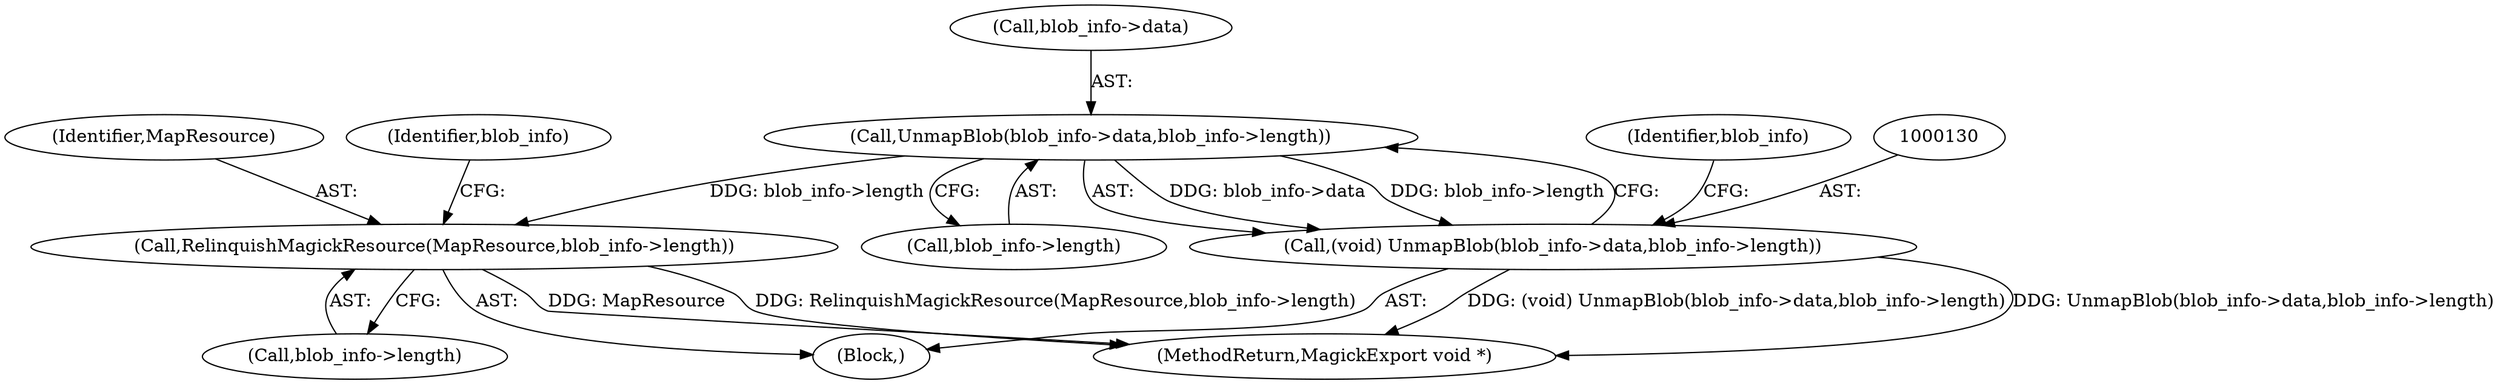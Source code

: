 digraph "0_ImageMagick6_c5d012a46ae22be9444326aa37969a3f75daa3ba@pointer" {
"1000131" [label="(Call,UnmapBlob(blob_info->data,blob_info->length))"];
"1000129" [label="(Call,(void) UnmapBlob(blob_info->data,blob_info->length))"];
"1000143" [label="(Call,RelinquishMagickResource(MapResource,blob_info->length))"];
"1000144" [label="(Identifier,MapResource)"];
"1000143" [label="(Call,RelinquishMagickResource(MapResource,blob_info->length))"];
"1000132" [label="(Call,blob_info->data)"];
"1000145" [label="(Call,blob_info->length)"];
"1000135" [label="(Call,blob_info->length)"];
"1000128" [label="(Block,)"];
"1000140" [label="(Identifier,blob_info)"];
"1000131" [label="(Call,UnmapBlob(blob_info->data,blob_info->length))"];
"1000220" [label="(MethodReturn,MagickExport void *)"];
"1000150" [label="(Identifier,blob_info)"];
"1000129" [label="(Call,(void) UnmapBlob(blob_info->data,blob_info->length))"];
"1000131" -> "1000129"  [label="AST: "];
"1000131" -> "1000135"  [label="CFG: "];
"1000132" -> "1000131"  [label="AST: "];
"1000135" -> "1000131"  [label="AST: "];
"1000129" -> "1000131"  [label="CFG: "];
"1000131" -> "1000129"  [label="DDG: blob_info->data"];
"1000131" -> "1000129"  [label="DDG: blob_info->length"];
"1000131" -> "1000143"  [label="DDG: blob_info->length"];
"1000129" -> "1000128"  [label="AST: "];
"1000130" -> "1000129"  [label="AST: "];
"1000140" -> "1000129"  [label="CFG: "];
"1000129" -> "1000220"  [label="DDG: (void) UnmapBlob(blob_info->data,blob_info->length)"];
"1000129" -> "1000220"  [label="DDG: UnmapBlob(blob_info->data,blob_info->length)"];
"1000143" -> "1000128"  [label="AST: "];
"1000143" -> "1000145"  [label="CFG: "];
"1000144" -> "1000143"  [label="AST: "];
"1000145" -> "1000143"  [label="AST: "];
"1000150" -> "1000143"  [label="CFG: "];
"1000143" -> "1000220"  [label="DDG: RelinquishMagickResource(MapResource,blob_info->length)"];
"1000143" -> "1000220"  [label="DDG: MapResource"];
}
